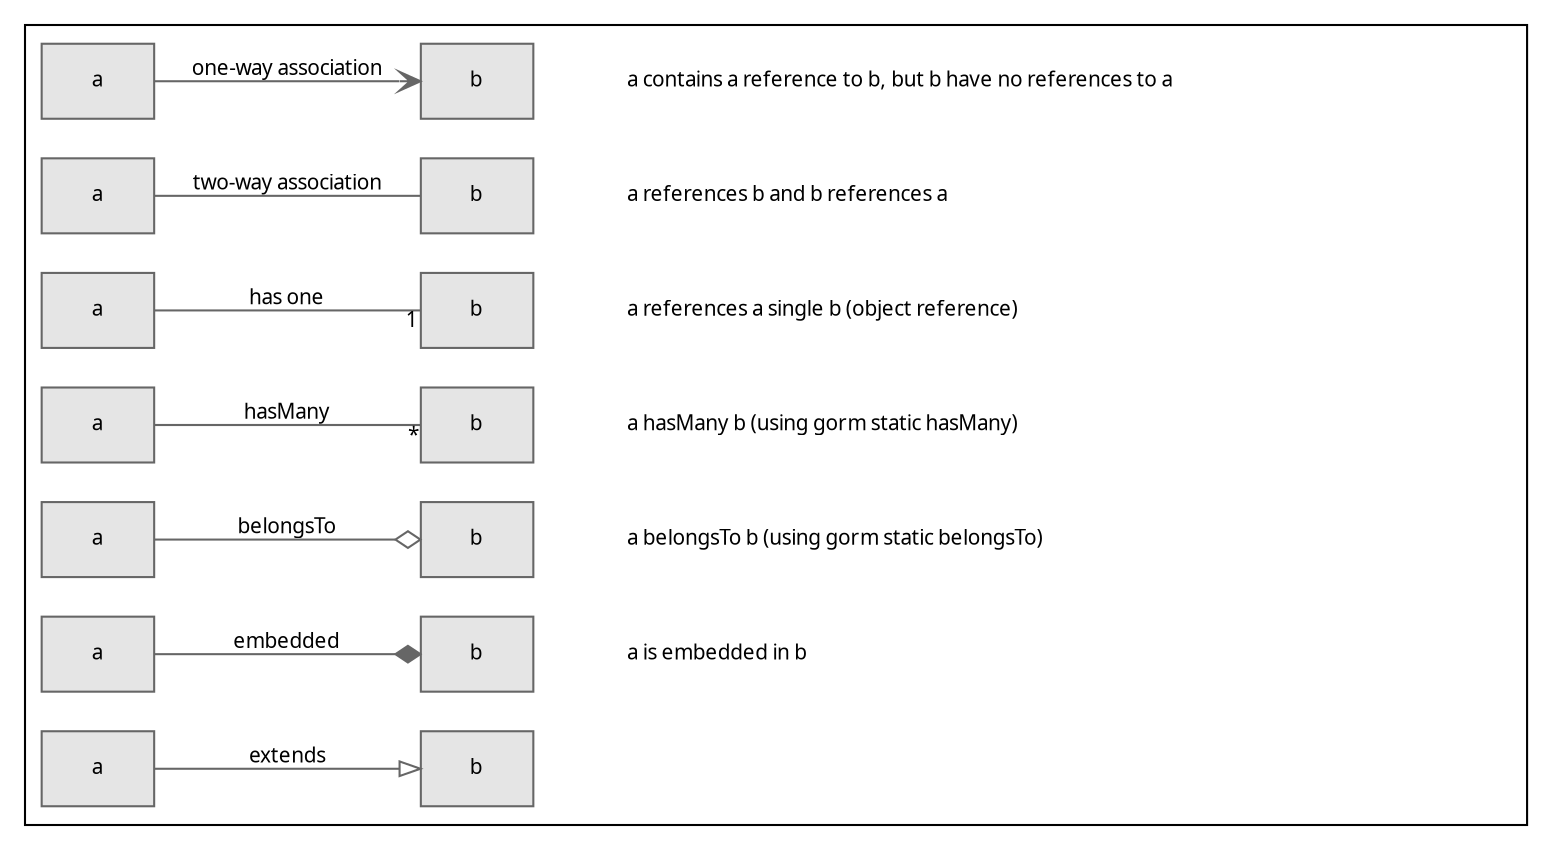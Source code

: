 /* Legend of edge types */
digraph G {
graph [bgcolor="none"];
node [shape="record", style="filled", color="gray40", fillcolor="gray90", fontname="Verdana", fontsize="10"];
edge [color="gray40", fontname="Verdana", fontsize="10"];
rankdir=LR;
subgraph cluster_legend {
	s3 [label="a"]; t3 [label="b"];  s3 -> t3 [label="one-way association", arrowhead="open", arrowtail="none", headlabel="", taillabel=""];
		l3 [style="none", width="6", penwidth="0", label="a contains a reference to b, but b have no references to a\l"]; t3 -> l3 [label="", penwidth="0", arrowhead="none"];

	s4 [label="a"]; t4 [label="b"];  s4 -> t4 [label="two-way association", arrowhead="none", arrowtail="none", headlabel="", taillabel=""];
		l4 [style="none", width="6", penwidth="0", label="a references b and b references a\l"]; t4 -> l4 [label="", penwidth="0", arrowhead="none"];

	s1 [label="a"]; t1 [label="b"]; s1 -> t1 [label="has one", arrowhead="none", arrowtail="none", headlabel="    1", taillabel=""];
		l1 [style="none", width="6", penwidth="0", label="a references a single b (object reference)\l"]; t1 -> l1 [label="", penwidth="0", arrowhead="none"];

	s2 [label="a"]; t2 [label="b"];  s2 -> t2 [label="hasMany", arrowhead="none", arrowtail="none", headlabel="    *", taillabel=""];
		l2 [style="none", width="6", penwidth="0", labelloc="l", label="a hasMany b (using gorm static hasMany)\l", ]; t2 -> l2 [label="", penwidth="0", arrowhead="none"];

	s5 [label="a"]; t5 [label="b"];  s5 -> t5 [label="belongsTo", arrowhead="odiamond", arrowtail="none", headlabel="", taillabel=""];
		l5 [style="none", width="6", penwidth="0", label="a belongsTo b (using gorm static belongsTo)\l"]; t5 -> l5 [label="", penwidth="0", arrowhead="none"];

	s6 [label="a"]; t6 [label="b"];  s6 -> t6 [label="embedded", arrowhead="diamond", arrowtail="none", headlabel="", taillabel=""];
		l6 [style="none", width="6", penwidth="0", label="a is embedded in b\l"]; t6 -> l6 [label="", penwidth="0", arrowhead="none"];

	s7 [label="a"]; t7 [label="b"];  s7 -> t7 [label="extends", arrowhead="onormal", arrowtail="none", headlabel="", taillabel=""];
		# l7 [style="none", width="6", penwidth="0", label="a extends b\l"]; t7 -> l7 [label="", penwidth="0", arrowhead="none"];

}
}